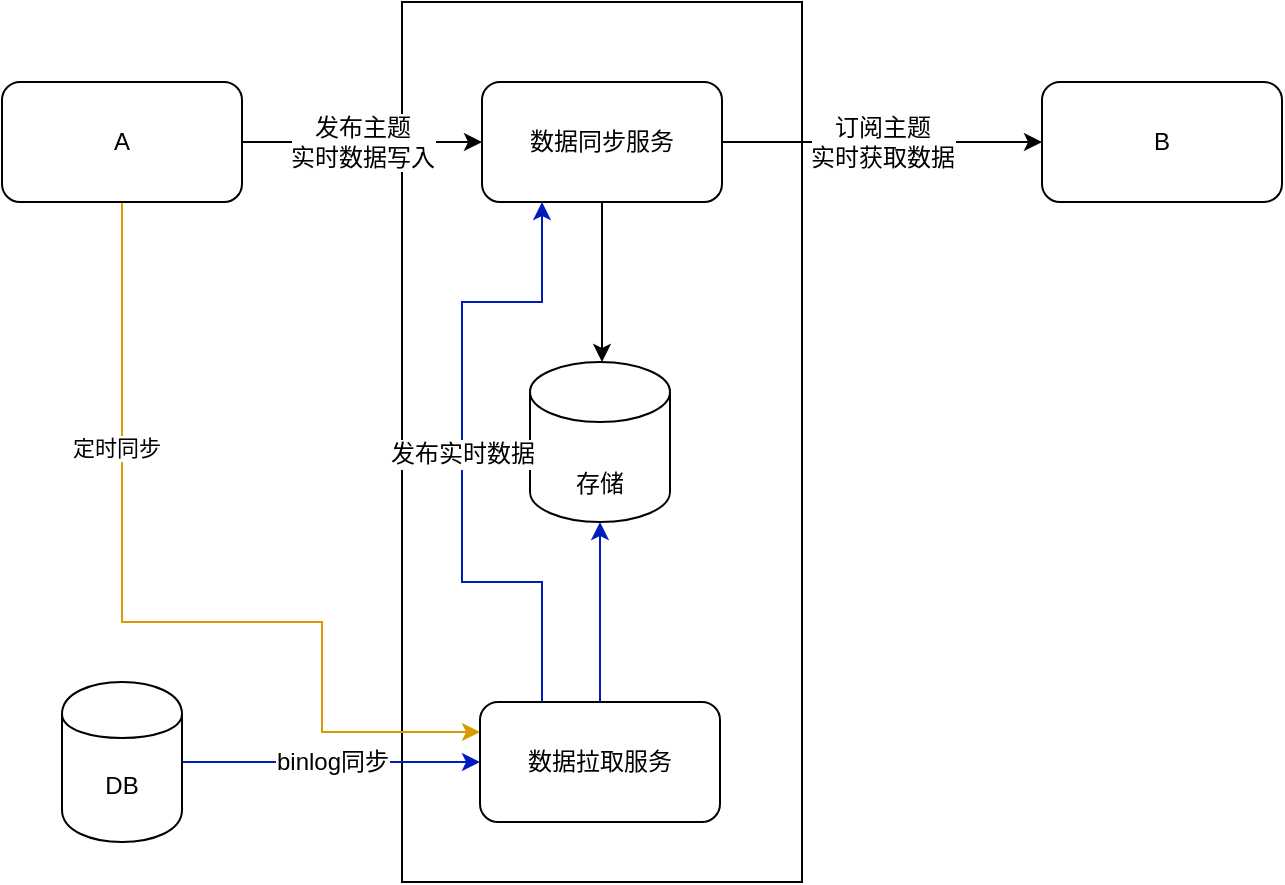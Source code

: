 <mxfile version="14.0.5" type="github">
  <diagram id="cTgDgX14xikcMWw0g8CN" name="第 1 页">
    <mxGraphModel dx="1422" dy="794" grid="1" gridSize="10" guides="1" tooltips="1" connect="1" arrows="1" fold="1" page="1" pageScale="1" pageWidth="827" pageHeight="1169" math="0" shadow="0">
      <root>
        <mxCell id="0" />
        <mxCell id="1" parent="0" />
        <mxCell id="xF1rdSyoxAT8YF1817bv-9" value="" style="rounded=0;whiteSpace=wrap;html=1;fontSize=12;" parent="1" vertex="1">
          <mxGeometry x="280" y="120" width="200" height="440" as="geometry" />
        </mxCell>
        <mxCell id="xF1rdSyoxAT8YF1817bv-3" value="发布主题&lt;br style=&quot;font-size: 12px;&quot;&gt;实时数据写入" style="edgeStyle=orthogonalEdgeStyle;rounded=0;orthogonalLoop=1;jettySize=auto;html=1;fontSize=12;" parent="1" source="xF1rdSyoxAT8YF1817bv-1" target="xF1rdSyoxAT8YF1817bv-2" edge="1">
          <mxGeometry relative="1" as="geometry" />
        </mxCell>
        <mxCell id="gtHablLlZKjU7F9uTe0W-1" style="edgeStyle=orthogonalEdgeStyle;rounded=0;orthogonalLoop=1;jettySize=auto;html=1;exitX=0.5;exitY=1;exitDx=0;exitDy=0;entryX=0;entryY=0.25;entryDx=0;entryDy=0;fillColor=#ffe6cc;strokeColor=#d79b00;" edge="1" parent="1" source="xF1rdSyoxAT8YF1817bv-1" target="xF1rdSyoxAT8YF1817bv-10">
          <mxGeometry relative="1" as="geometry">
            <Array as="points">
              <mxPoint x="140" y="430" />
              <mxPoint x="240" y="430" />
              <mxPoint x="240" y="485" />
            </Array>
          </mxGeometry>
        </mxCell>
        <mxCell id="gtHablLlZKjU7F9uTe0W-2" value="定时同步" style="edgeLabel;html=1;align=center;verticalAlign=middle;resizable=0;points=[];" vertex="1" connectable="0" parent="gtHablLlZKjU7F9uTe0W-1">
          <mxGeometry x="-0.446" y="-3" relative="1" as="geometry">
            <mxPoint as="offset" />
          </mxGeometry>
        </mxCell>
        <mxCell id="xF1rdSyoxAT8YF1817bv-1" value="A" style="rounded=1;whiteSpace=wrap;html=1;fontSize=12;" parent="1" vertex="1">
          <mxGeometry x="80" y="160" width="120" height="60" as="geometry" />
        </mxCell>
        <mxCell id="xF1rdSyoxAT8YF1817bv-5" value="订阅主题&lt;br style=&quot;font-size: 12px;&quot;&gt;实时获取数据" style="edgeStyle=orthogonalEdgeStyle;rounded=0;orthogonalLoop=1;jettySize=auto;html=1;fontSize=12;" parent="1" source="xF1rdSyoxAT8YF1817bv-2" target="xF1rdSyoxAT8YF1817bv-4" edge="1">
          <mxGeometry relative="1" as="geometry" />
        </mxCell>
        <mxCell id="xF1rdSyoxAT8YF1817bv-7" value="" style="edgeStyle=orthogonalEdgeStyle;rounded=0;orthogonalLoop=1;jettySize=auto;html=1;fontSize=12;" parent="1" source="xF1rdSyoxAT8YF1817bv-2" edge="1">
          <mxGeometry relative="1" as="geometry">
            <mxPoint x="380" y="300" as="targetPoint" />
          </mxGeometry>
        </mxCell>
        <mxCell id="xF1rdSyoxAT8YF1817bv-2" value="数据同步服务" style="whiteSpace=wrap;html=1;rounded=1;fontSize=12;" parent="1" vertex="1">
          <mxGeometry x="320" y="160" width="120" height="60" as="geometry" />
        </mxCell>
        <mxCell id="xF1rdSyoxAT8YF1817bv-4" value="B" style="whiteSpace=wrap;html=1;rounded=1;fontSize=12;" parent="1" vertex="1">
          <mxGeometry x="600" y="160" width="120" height="60" as="geometry" />
        </mxCell>
        <mxCell id="xF1rdSyoxAT8YF1817bv-8" value="&lt;br&gt;存储" style="shape=cylinder3;whiteSpace=wrap;html=1;boundedLbl=1;backgroundOutline=1;size=15;fontSize=12;" parent="1" vertex="1">
          <mxGeometry x="344" y="300" width="70" height="80" as="geometry" />
        </mxCell>
        <mxCell id="xF1rdSyoxAT8YF1817bv-13" value="" style="edgeStyle=orthogonalEdgeStyle;rounded=0;orthogonalLoop=1;jettySize=auto;html=1;exitX=0.5;exitY=0;exitDx=0;exitDy=0;entryX=0.5;entryY=1;entryDx=0;entryDy=0;entryPerimeter=0;fontSize=12;fillColor=#0050ef;strokeColor=#001DBC;" parent="1" source="xF1rdSyoxAT8YF1817bv-10" target="xF1rdSyoxAT8YF1817bv-8" edge="1">
          <mxGeometry relative="1" as="geometry" />
        </mxCell>
        <mxCell id="xF1rdSyoxAT8YF1817bv-14" value="发布实时数据" style="edgeStyle=orthogonalEdgeStyle;rounded=0;orthogonalLoop=1;jettySize=auto;html=1;exitX=0.25;exitY=0;exitDx=0;exitDy=0;entryX=0.25;entryY=1;entryDx=0;entryDy=0;fontSize=12;jumpStyle=none;fillColor=#0050ef;strokeColor=#001DBC;" parent="1" source="xF1rdSyoxAT8YF1817bv-10" target="xF1rdSyoxAT8YF1817bv-2" edge="1">
          <mxGeometry relative="1" as="geometry">
            <Array as="points">
              <mxPoint x="350" y="470" />
              <mxPoint x="350" y="410" />
              <mxPoint x="310" y="410" />
              <mxPoint x="310" y="270" />
              <mxPoint x="350" y="270" />
            </Array>
          </mxGeometry>
        </mxCell>
        <mxCell id="xF1rdSyoxAT8YF1817bv-10" value="数据拉取服务" style="rounded=1;whiteSpace=wrap;html=1;fontSize=12;" parent="1" vertex="1">
          <mxGeometry x="319" y="470" width="120" height="60" as="geometry" />
        </mxCell>
        <mxCell id="xF1rdSyoxAT8YF1817bv-12" value="binlog同步" style="edgeStyle=orthogonalEdgeStyle;rounded=0;orthogonalLoop=1;jettySize=auto;html=1;entryX=0;entryY=0.5;entryDx=0;entryDy=0;fontSize=12;exitX=1;exitY=0.5;exitDx=0;exitDy=0;fillColor=#0050ef;strokeColor=#001DBC;" parent="1" source="xF1rdSyoxAT8YF1817bv-15" target="xF1rdSyoxAT8YF1817bv-10" edge="1">
          <mxGeometry relative="1" as="geometry">
            <mxPoint x="200" y="500" as="sourcePoint" />
          </mxGeometry>
        </mxCell>
        <mxCell id="xF1rdSyoxAT8YF1817bv-15" value="DB" style="shape=cylinder;whiteSpace=wrap;html=1;boundedLbl=1;backgroundOutline=1;rounded=1;" parent="1" vertex="1">
          <mxGeometry x="110" y="460" width="60" height="80" as="geometry" />
        </mxCell>
      </root>
    </mxGraphModel>
  </diagram>
</mxfile>

